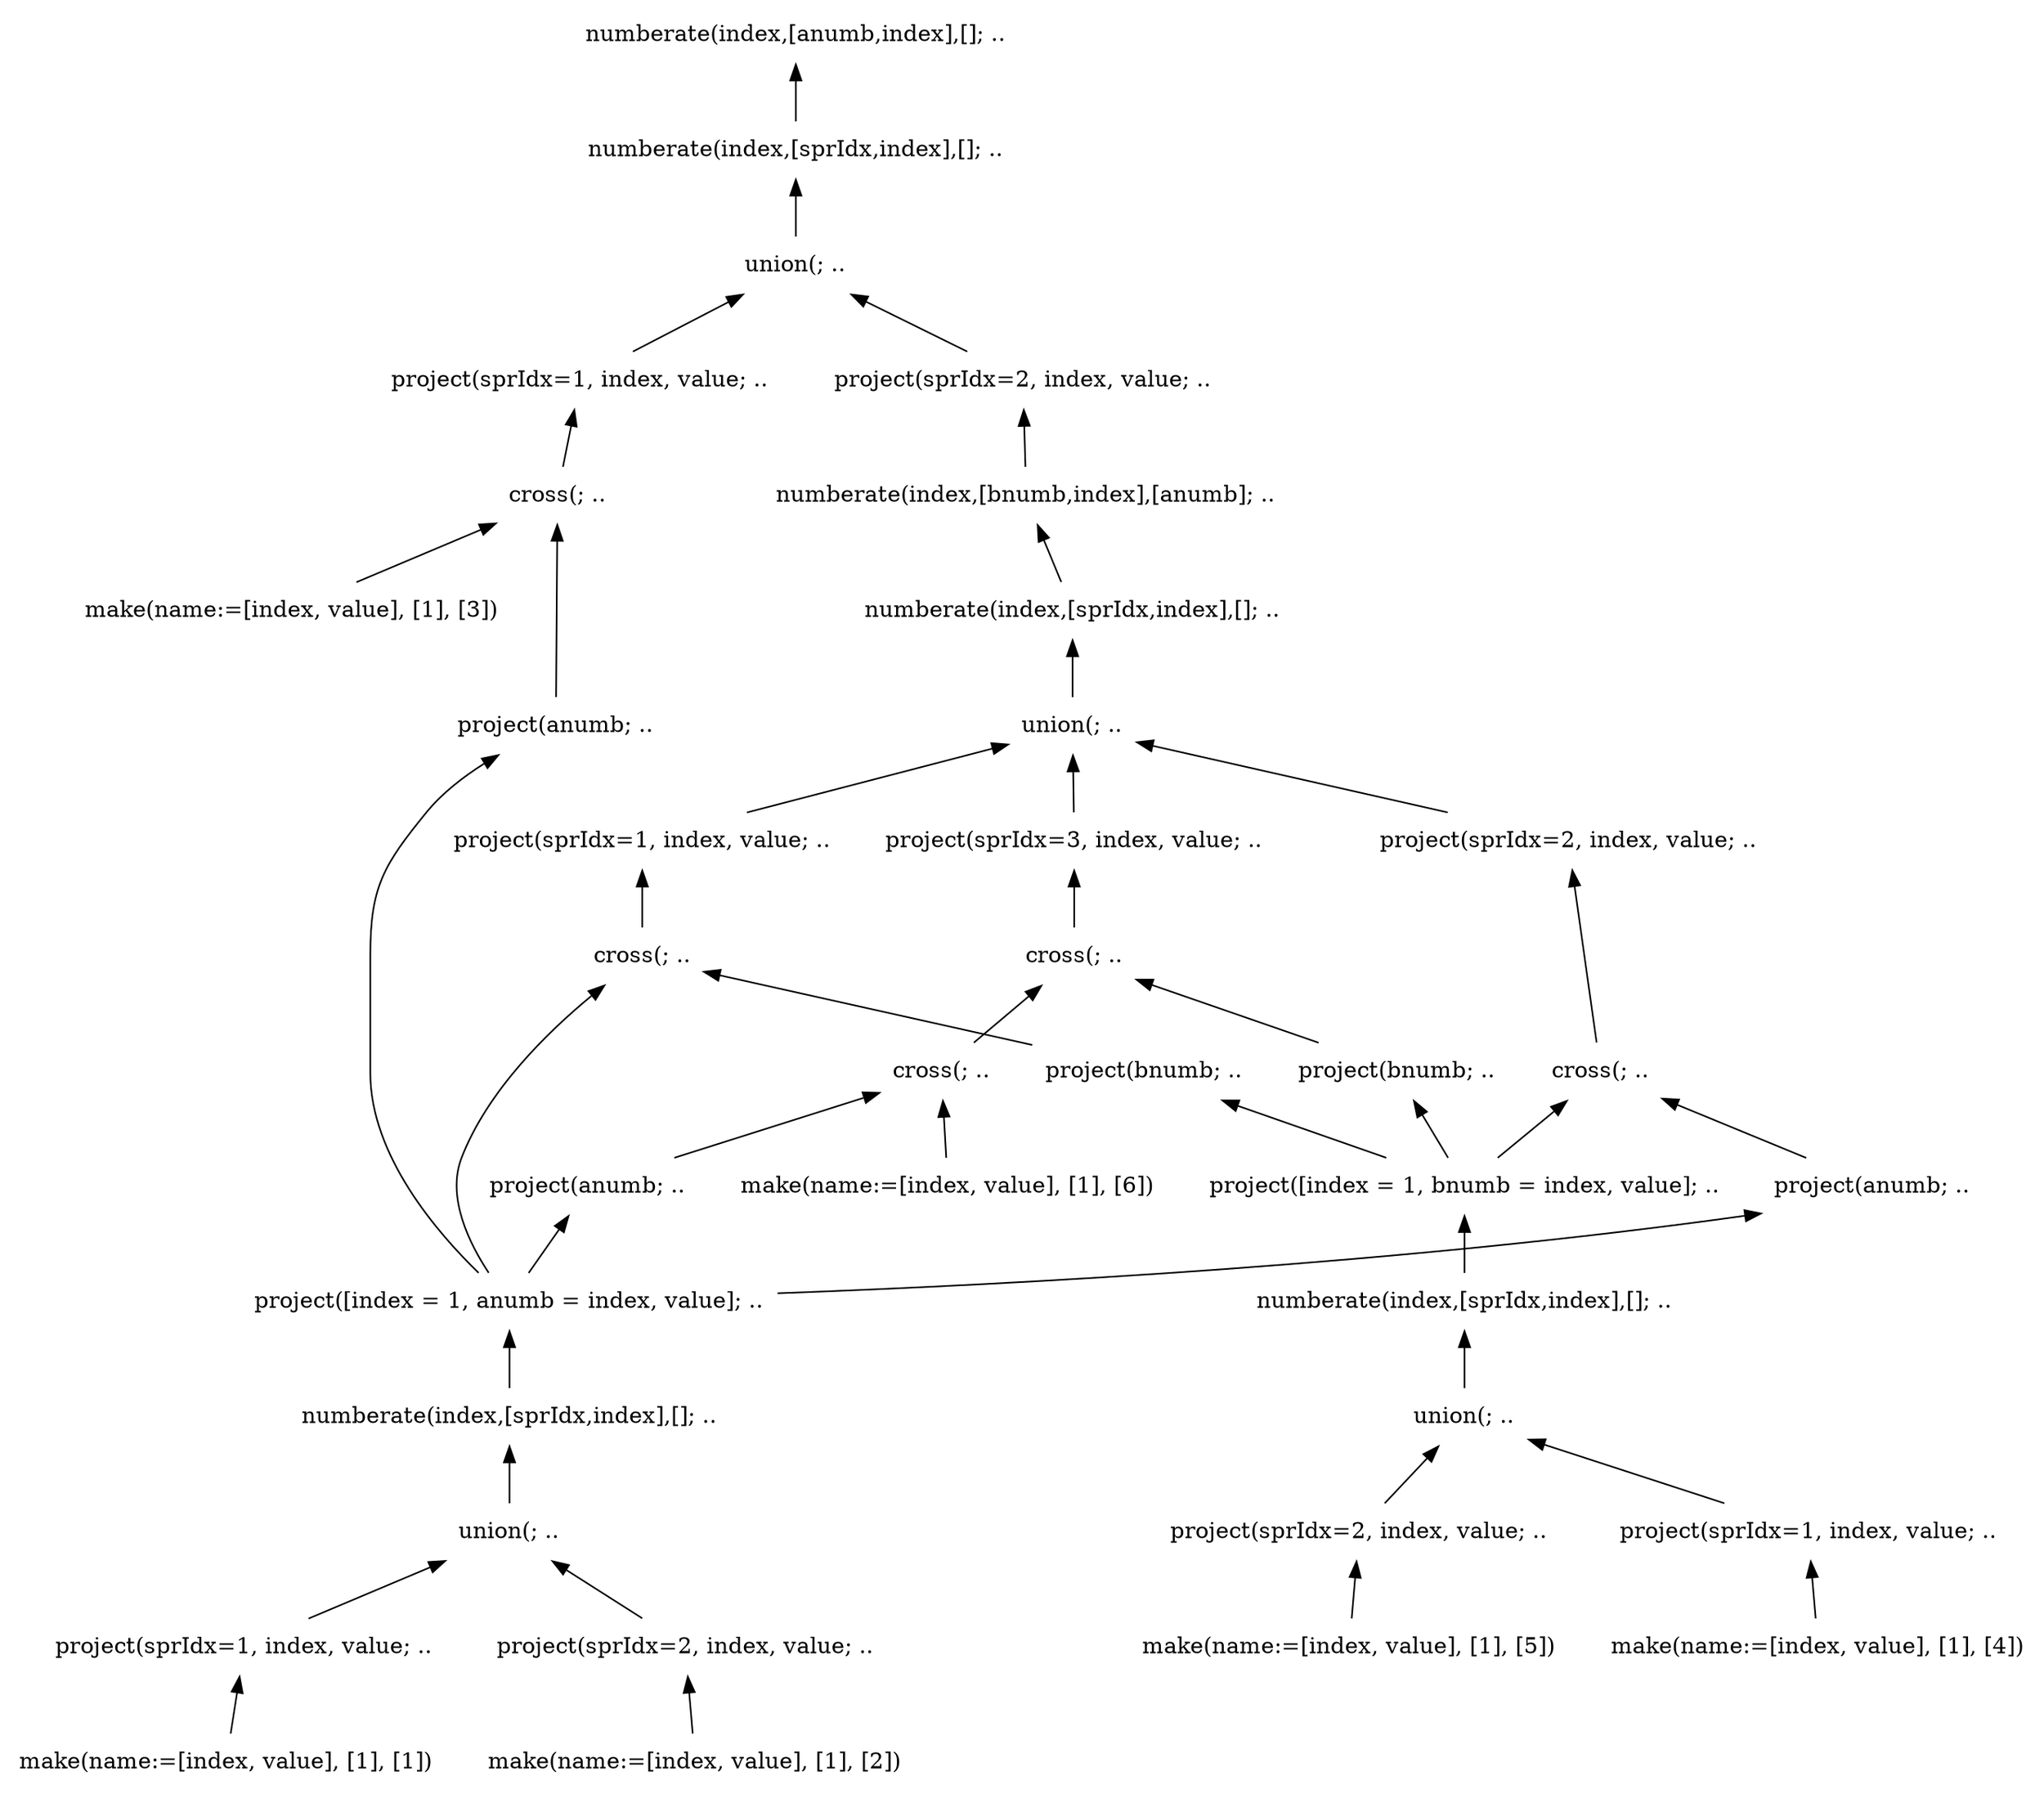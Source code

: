 digraph AST {
edge [color=black, dir=both, weight=1, fontcolor=black, arrowhead=none, arrowtail=normal]
node [shape=plaintext]
numberate1 [label="numberate(index,[anumb,index],[]; .."]
  numberate1 -> numberate2
numberate2 [label="numberate(index,[sprIdx,index],[]; .."]
    numberate2 -> union3
union3 [label="union(; .."]
      union3 -> project4
project4 [label="project(sprIdx=1, index, value; .."]
        project4 -> cross5
cross5 [label="cross(; .."]
          cross5 -> project6
project6 [label="project(anumb; .."]
            project6 -> project7



project7 [label="project([index = 1, anumb = index, value]; .."]
              project7 -> numberate8
numberate8 [label="numberate(index,[sprIdx,index],[]; .."]
                numberate8 -> union9
union9 [label="union(; .."]
                  union9 -> project10
project10 [label="project(sprIdx=1, index, value; .."]
                    project10 -> make11
make11 [label="make(name:=[index, value], [1], [1])"]
                    union9 -> project12
project12 [label="project(sprIdx=2, index, value; .."]
                      project12 -> make13
make13 [label="make(name:=[index, value], [1], [2])"]



            cross5 -> make14
make14 [label="make(name:=[index, value], [1], [3])"]
        union3 -> project15
project15 [label="project(sprIdx=2, index, value; .."]
          project15 -> numberate16
numberate16 [label="numberate(index,[bnumb,index],[anumb]; .."]
            numberate16 -> numberate17
numberate17 [label="numberate(index,[sprIdx,index],[]; .."]
              numberate17 -> union18
union18 [label="union(; .."]
                union18 -> project19
project19 [label="project(sprIdx=1, index, value; .."]
                  project19 -> cross20
cross20 [label="cross(; .."]
                    cross20 -> project21
project21 [label="project(bnumb; .."]
                      project21 -> project22

project22 [label="project([index = 1, bnumb = index, value]; .."]
                        project22 -> numberate23
numberate23 [label="numberate(index,[sprIdx,index],[]; .."]
                          numberate23 -> union24
union24 [label="union(; .."]
                            union24 -> project25
project25 [label="project(sprIdx=1, index, value; .."]
                              project25 -> make26
make26 [label="make(name:=[index, value], [1], [4])"]
                              union24 -> project27
project27 [label="project(sprIdx=2, index, value; .."]
                                project27 -> make28
make28 [label="make(name:=[index, value], [1], [5])"]

                      cross20 -> project7



                  union18 -> project36
project36 [label="project(sprIdx=2, index, value; .."]
                    project36 -> cross37
cross37 [label="cross(; .."]
                      cross37 -> project38
project38 [label="project(anumb; .."]
                        project38 -> project7


                        cross37 -> project22
                        
                    union18 -> project53
project53 [label="project(sprIdx=3, index, value; .."]
                      project53 -> cross54
cross54 [label="cross(; .."]
                        cross54 -> project55
project55 [label="project(bnumb; .."]
                          project55 -> project22
                          
                          cross54 -> cross63
cross63 [label="cross(; .."]
                            cross63 -> project64
project64 [label="project(anumb; .."]
                              project64 -> project7

                              cross63 -> make72
make72 [label="make(name:=[index, value], [1], [6])"]

}